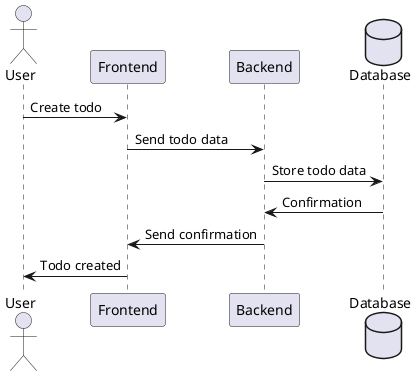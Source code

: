 @startuml
actor User
participant Frontend
participant Backend
database Database

User -> Frontend : Create todo
Frontend -> Backend : Send todo data
Backend -> Database : Store todo data
Database -> Backend : Confirmation
Backend -> Frontend : Send confirmation
Frontend -> User : Todo created
@enduml